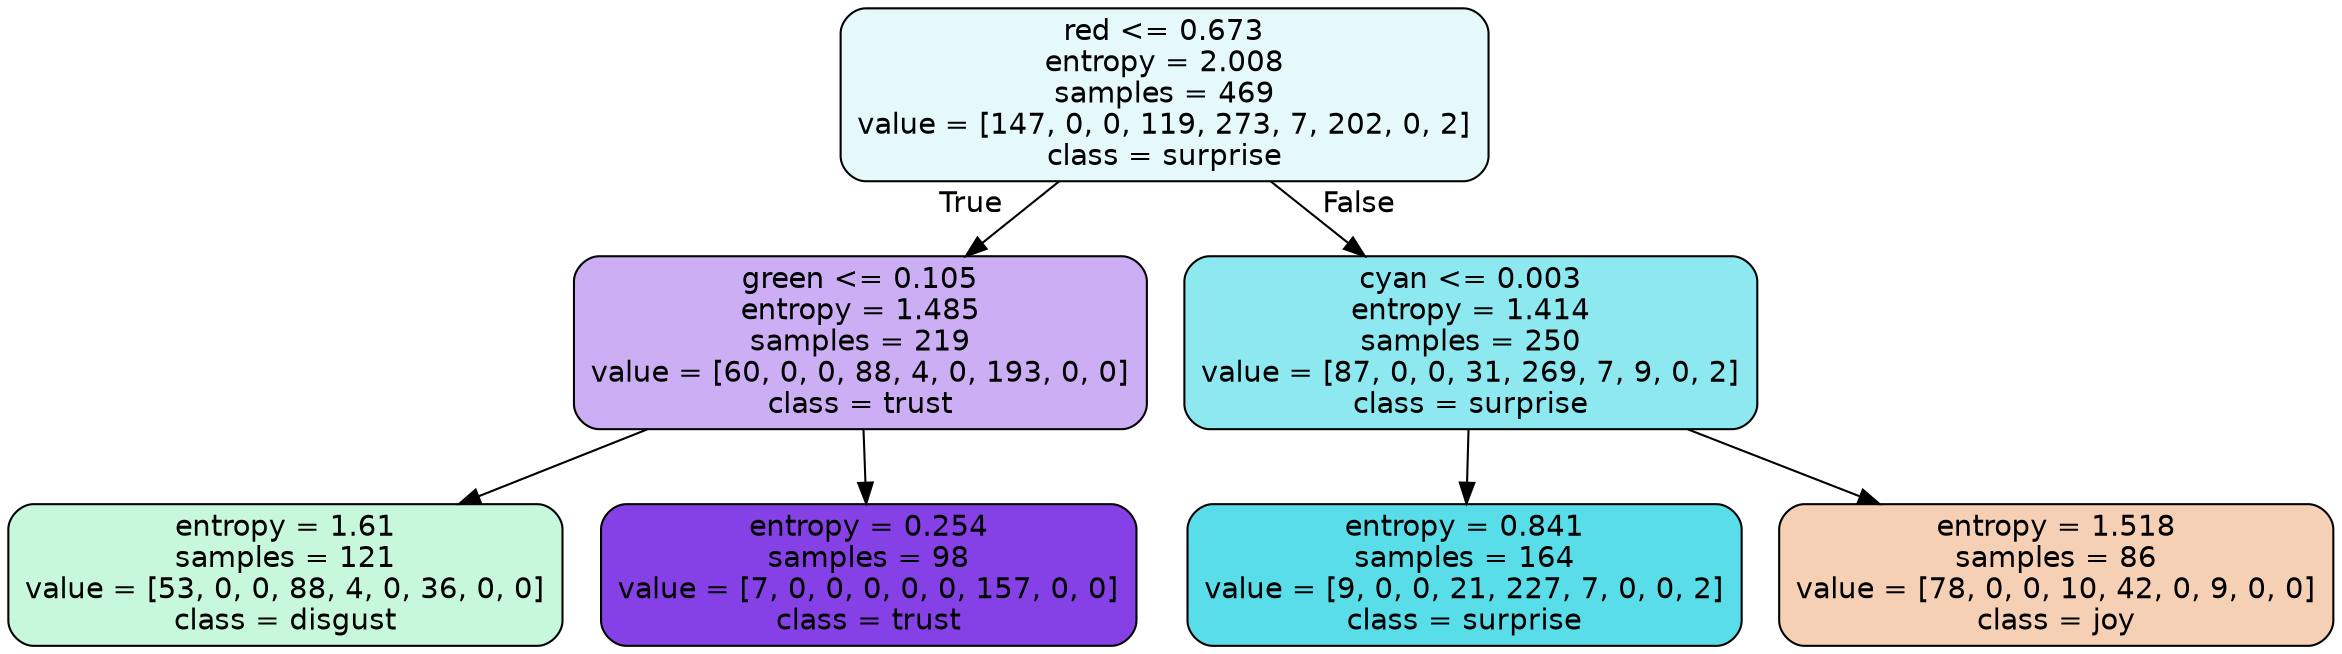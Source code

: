 digraph Tree {
node [shape=box, style="filled, rounded", color="black", fontname=helvetica] ;
edge [fontname=helvetica] ;
0 [label="red <= 0.673\nentropy = 2.008\nsamples = 469\nvalue = [147, 0, 0, 119, 273, 7, 202, 0, 2]\nclass = surprise", fillcolor="#39d7e521"] ;
1 [label="green <= 0.105\nentropy = 1.485\nsamples = 219\nvalue = [60, 0, 0, 88, 4, 0, 193, 0, 0]\nclass = trust", fillcolor="#8139e568"] ;
0 -> 1 [labeldistance=2.5, labelangle=45, headlabel="True"] ;
2 [label="entropy = 1.61\nsamples = 121\nvalue = [53, 0, 0, 88, 4, 0, 36, 0, 0]\nclass = disgust", fillcolor="#39e58146"] ;
1 -> 2 ;
3 [label="entropy = 0.254\nsamples = 98\nvalue = [7, 0, 0, 0, 0, 0, 157, 0, 0]\nclass = trust", fillcolor="#8139e5f4"] ;
1 -> 3 ;
4 [label="cyan <= 0.003\nentropy = 1.414\nsamples = 250\nvalue = [87, 0, 0, 31, 269, 7, 9, 0, 2]\nclass = surprise", fillcolor="#39d7e592"] ;
0 -> 4 [labeldistance=2.5, labelangle=-45, headlabel="False"] ;
5 [label="entropy = 0.841\nsamples = 164\nvalue = [9, 0, 0, 21, 227, 7, 0, 0, 2]\nclass = surprise", fillcolor="#39d7e5d6"] ;
4 -> 5 ;
6 [label="entropy = 1.518\nsamples = 86\nvalue = [78, 0, 0, 10, 42, 0, 9, 0, 0]\nclass = joy", fillcolor="#e581395f"] ;
4 -> 6 ;
}